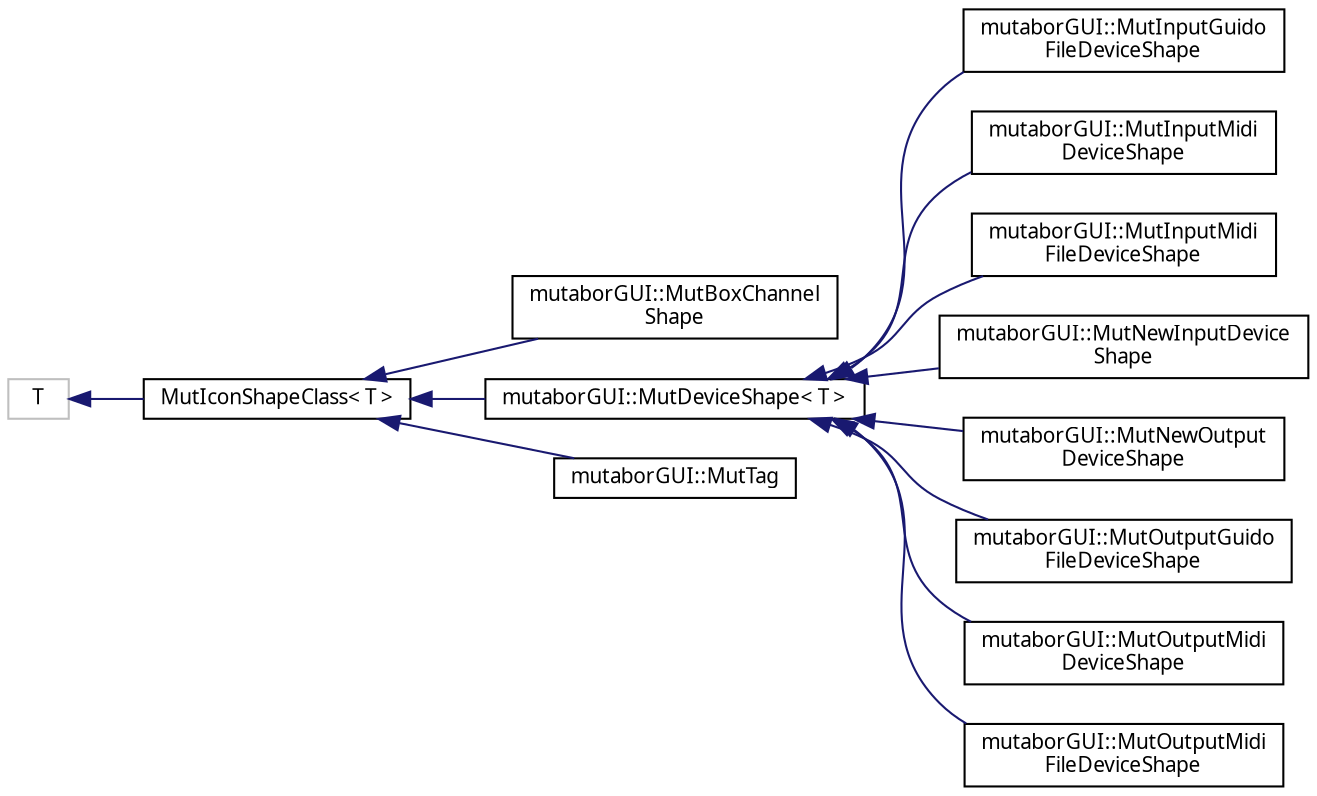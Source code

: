 digraph "Grafische Darstellung der Klassenhierarchie"
{
  edge [fontname="Sans",fontsize="10",labelfontname="Sans",labelfontsize="10"];
  node [fontname="Sans",fontsize="10",shape=record];
  rankdir="LR";
  Node415 [label="T",height=0.2,width=0.4,color="grey75", fillcolor="white", style="filled"];
  Node415 -> Node0 [dir="back",color="midnightblue",fontsize="10",style="solid",fontname="Sans"];
  Node0 [label="MutIconShapeClass\< T \>",height=0.2,width=0.4,color="black", fillcolor="white", style="filled",URL="$d5/d12/classMutIconShapeClass.html",tooltip="An icon control with static text. "];
  Node0 -> Node1 [dir="back",color="midnightblue",fontsize="10",style="solid",fontname="Sans"];
  Node1 [label="mutaborGUI::MutBoxChannel\lShape",height=0.2,width=0.4,color="black", fillcolor="white", style="filled",URL="$d8/d8e/classmutaborGUI_1_1MutBoxChannelShape.html"];
  Node0 -> Node2 [dir="back",color="midnightblue",fontsize="10",style="solid",fontname="Sans"];
  Node2 [label="mutaborGUI::MutDeviceShape\< T \>",height=0.2,width=0.4,color="black", fillcolor="white", style="filled",URL="$d3/d4c/classmutaborGUI_1_1MutDeviceShape.html"];
  Node2 -> Node3 [dir="back",color="midnightblue",fontsize="10",style="solid",fontname="Sans"];
  Node3 [label="mutaborGUI::MutInputGuido\lFileDeviceShape",height=0.2,width=0.4,color="black", fillcolor="white", style="filled",URL="$d8/d32/classmutaborGUI_1_1MutInputGuidoFileDeviceShape.html"];
  Node2 -> Node4 [dir="back",color="midnightblue",fontsize="10",style="solid",fontname="Sans"];
  Node4 [label="mutaborGUI::MutInputMidi\lDeviceShape",height=0.2,width=0.4,color="black", fillcolor="white", style="filled",URL="$dd/db6/classmutaborGUI_1_1MutInputMidiDeviceShape.html"];
  Node2 -> Node5 [dir="back",color="midnightblue",fontsize="10",style="solid",fontname="Sans"];
  Node5 [label="mutaborGUI::MutInputMidi\lFileDeviceShape",height=0.2,width=0.4,color="black", fillcolor="white", style="filled",URL="$d2/dc2/classmutaborGUI_1_1MutInputMidiFileDeviceShape.html"];
  Node2 -> Node6 [dir="back",color="midnightblue",fontsize="10",style="solid",fontname="Sans"];
  Node6 [label="mutaborGUI::MutNewInputDevice\lShape",height=0.2,width=0.4,color="black", fillcolor="white", style="filled",URL="$d5/d81/classmutaborGUI_1_1MutNewInputDeviceShape.html"];
  Node2 -> Node7 [dir="back",color="midnightblue",fontsize="10",style="solid",fontname="Sans"];
  Node7 [label="mutaborGUI::MutNewOutput\lDeviceShape",height=0.2,width=0.4,color="black", fillcolor="white", style="filled",URL="$d0/daf/classmutaborGUI_1_1MutNewOutputDeviceShape.html"];
  Node2 -> Node8 [dir="back",color="midnightblue",fontsize="10",style="solid",fontname="Sans"];
  Node8 [label="mutaborGUI::MutOutputGuido\lFileDeviceShape",height=0.2,width=0.4,color="black", fillcolor="white", style="filled",URL="$d4/d4a/classmutaborGUI_1_1MutOutputGuidoFileDeviceShape.html"];
  Node2 -> Node9 [dir="back",color="midnightblue",fontsize="10",style="solid",fontname="Sans"];
  Node9 [label="mutaborGUI::MutOutputMidi\lDeviceShape",height=0.2,width=0.4,color="black", fillcolor="white", style="filled",URL="$d9/def/classmutaborGUI_1_1MutOutputMidiDeviceShape.html"];
  Node2 -> Node10 [dir="back",color="midnightblue",fontsize="10",style="solid",fontname="Sans"];
  Node10 [label="mutaborGUI::MutOutputMidi\lFileDeviceShape",height=0.2,width=0.4,color="black", fillcolor="white", style="filled",URL="$d0/d4c/classmutaborGUI_1_1MutOutputMidiFileDeviceShape.html"];
  Node0 -> Node11 [dir="back",color="midnightblue",fontsize="10",style="solid",fontname="Sans"];
  Node11 [label="mutaborGUI::MutTag",height=0.2,width=0.4,color="black", fillcolor="white", style="filled",URL="$d5/da4/classmutaborGUI_1_1MutTag.html"];
}
